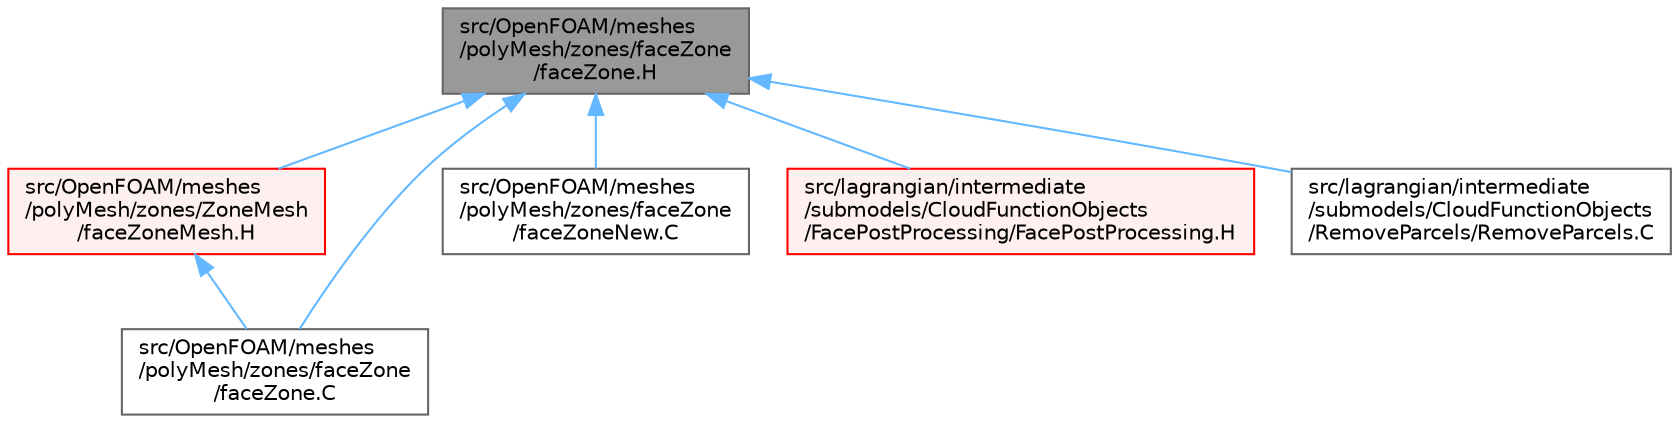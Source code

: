 digraph "src/OpenFOAM/meshes/polyMesh/zones/faceZone/faceZone.H"
{
 // LATEX_PDF_SIZE
  bgcolor="transparent";
  edge [fontname=Helvetica,fontsize=10,labelfontname=Helvetica,labelfontsize=10];
  node [fontname=Helvetica,fontsize=10,shape=box,height=0.2,width=0.4];
  Node1 [id="Node000001",label="src/OpenFOAM/meshes\l/polyMesh/zones/faceZone\l/faceZone.H",height=0.2,width=0.4,color="gray40", fillcolor="grey60", style="filled", fontcolor="black",tooltip=" "];
  Node1 -> Node2 [id="edge1_Node000001_Node000002",dir="back",color="steelblue1",style="solid",tooltip=" "];
  Node2 [id="Node000002",label="src/OpenFOAM/meshes\l/polyMesh/zones/ZoneMesh\l/faceZoneMesh.H",height=0.2,width=0.4,color="red", fillcolor="#FFF0F0", style="filled",URL="$faceZoneMesh_8H.html",tooltip="Foam::faceZoneMesh."];
  Node2 -> Node868 [id="edge2_Node000002_Node000868",dir="back",color="steelblue1",style="solid",tooltip=" "];
  Node868 [id="Node000868",label="src/OpenFOAM/meshes\l/polyMesh/zones/faceZone\l/faceZone.C",height=0.2,width=0.4,color="grey40", fillcolor="white", style="filled",URL="$faceZone_8C.html",tooltip=" "];
  Node1 -> Node868 [id="edge3_Node000001_Node000868",dir="back",color="steelblue1",style="solid",tooltip=" "];
  Node1 -> Node3751 [id="edge4_Node000001_Node003751",dir="back",color="steelblue1",style="solid",tooltip=" "];
  Node3751 [id="Node003751",label="src/OpenFOAM/meshes\l/polyMesh/zones/faceZone\l/faceZoneNew.C",height=0.2,width=0.4,color="grey40", fillcolor="white", style="filled",URL="$faceZoneNew_8C.html",tooltip=" "];
  Node1 -> Node3752 [id="edge5_Node000001_Node003752",dir="back",color="steelblue1",style="solid",tooltip=" "];
  Node3752 [id="Node003752",label="src/lagrangian/intermediate\l/submodels/CloudFunctionObjects\l/FacePostProcessing/FacePostProcessing.H",height=0.2,width=0.4,color="red", fillcolor="#FFF0F0", style="filled",URL="$FacePostProcessing_8H.html",tooltip=" "];
  Node1 -> Node2188 [id="edge6_Node000001_Node002188",dir="back",color="steelblue1",style="solid",tooltip=" "];
  Node2188 [id="Node002188",label="src/lagrangian/intermediate\l/submodels/CloudFunctionObjects\l/RemoveParcels/RemoveParcels.C",height=0.2,width=0.4,color="grey40", fillcolor="white", style="filled",URL="$RemoveParcels_8C.html",tooltip=" "];
}

